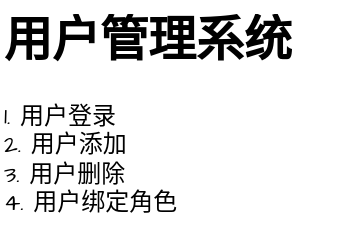 <mxfile version="24.6.2" type="github">
  <diagram name="第 1 页" id="WvLIRYuNrSUFbptSl-A2">
    <mxGraphModel dx="2074" dy="1106" grid="1" gridSize="10" guides="1" tooltips="1" connect="1" arrows="1" fold="1" page="1" pageScale="1" pageWidth="827" pageHeight="1169" math="0" shadow="0">
      <root>
        <mxCell id="0" />
        <mxCell id="1" parent="0" />
        <mxCell id="OWUBWAP2Ix0LN6YwNYeq-2" value="&lt;h1 style=&quot;margin-top: 0px;&quot;&gt;用户管理系统&lt;/h1&gt;&lt;div&gt;1. 用户登录&lt;/div&gt;&lt;div&gt;2. 用户添加&lt;/div&gt;&lt;div&gt;3. 用户删除&lt;/div&gt;&lt;div&gt;4. 用户绑定角色&lt;/div&gt;" style="text;html=1;whiteSpace=wrap;overflow=hidden;rounded=0;fontFamily=Architects Daughter;fontSource=https%3A%2F%2Ffonts.googleapis.com%2Fcss%3Ffamily%3DArchitects%2BDaughter;" vertex="1" parent="1">
          <mxGeometry x="70" y="70" width="180" height="120" as="geometry" />
        </mxCell>
      </root>
    </mxGraphModel>
  </diagram>
</mxfile>
